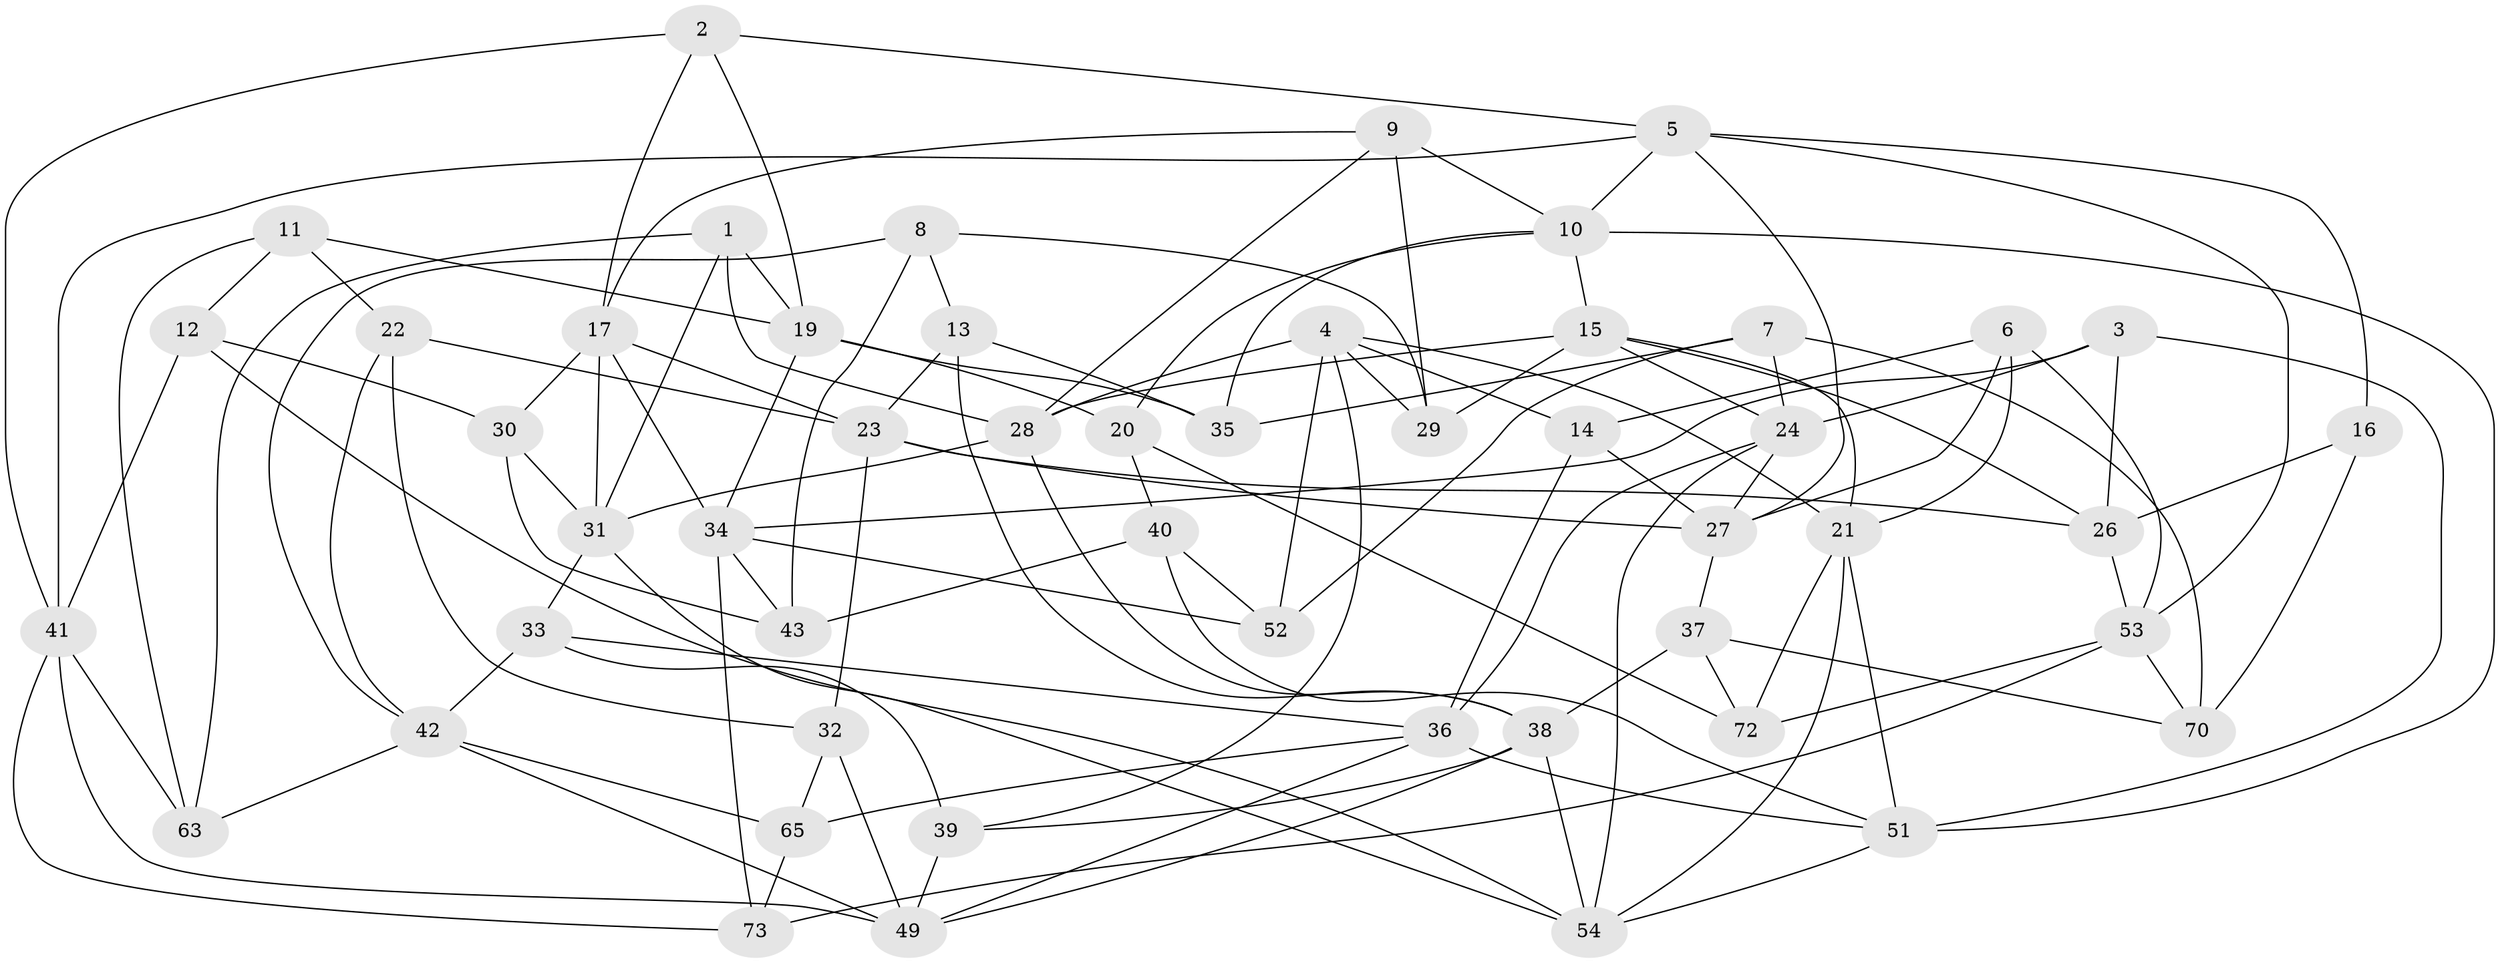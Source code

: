 // original degree distribution, {4: 1.0}
// Generated by graph-tools (version 1.1) at 2025/11/02/27/25 16:11:46]
// undirected, 51 vertices, 123 edges
graph export_dot {
graph [start="1"]
  node [color=gray90,style=filled];
  1;
  2;
  3;
  4 [super="+18"];
  5 [super="+56"];
  6;
  7;
  8;
  9;
  10 [super="+44"];
  11;
  12;
  13;
  14;
  15 [super="+68"];
  16;
  17 [super="+71"];
  19 [super="+61"];
  20;
  21 [super="+64"];
  22;
  23 [super="+67"];
  24 [super="+25"];
  26 [super="+47"];
  27 [super="+50"];
  28 [super="+57"];
  29;
  30;
  31 [super="+55"];
  32;
  33;
  34 [super="+66"];
  35;
  36 [super="+48"];
  37;
  38 [super="+46"];
  39;
  40;
  41 [super="+45"];
  42 [super="+59"];
  43;
  49 [super="+62"];
  51 [super="+69"];
  52;
  53 [super="+60"];
  54 [super="+58"];
  63;
  65;
  70;
  72;
  73;
  1 -- 19;
  1 -- 63;
  1 -- 31;
  1 -- 28;
  2 -- 17;
  2 -- 41;
  2 -- 19;
  2 -- 5;
  3 -- 34;
  3 -- 51;
  3 -- 24;
  3 -- 26;
  4 -- 52;
  4 -- 21;
  4 -- 14;
  4 -- 29;
  4 -- 28;
  4 -- 39;
  5 -- 16;
  5 -- 10;
  5 -- 41;
  5 -- 53;
  5 -- 27;
  6 -- 27;
  6 -- 53;
  6 -- 21;
  6 -- 14;
  7 -- 70;
  7 -- 52;
  7 -- 24;
  7 -- 35;
  8 -- 43;
  8 -- 29;
  8 -- 13;
  8 -- 42;
  9 -- 29;
  9 -- 10;
  9 -- 17;
  9 -- 28;
  10 -- 20;
  10 -- 35;
  10 -- 15;
  10 -- 51;
  11 -- 22;
  11 -- 19;
  11 -- 12;
  11 -- 63;
  12 -- 54;
  12 -- 30;
  12 -- 41;
  13 -- 23;
  13 -- 35;
  13 -- 38;
  14 -- 27;
  14 -- 36;
  15 -- 29;
  15 -- 24;
  15 -- 26;
  15 -- 28;
  15 -- 21;
  16 -- 70;
  16 -- 26 [weight=2];
  17 -- 30;
  17 -- 34;
  17 -- 31;
  17 -- 23;
  19 -- 20;
  19 -- 35;
  19 -- 34;
  20 -- 40;
  20 -- 72;
  21 -- 72;
  21 -- 51;
  21 -- 54;
  22 -- 32;
  22 -- 23;
  22 -- 42;
  23 -- 32;
  23 -- 26;
  23 -- 27;
  24 -- 36;
  24 -- 54;
  24 -- 27;
  26 -- 53;
  27 -- 37;
  28 -- 31;
  28 -- 38;
  30 -- 31;
  30 -- 43;
  31 -- 33;
  31 -- 54;
  32 -- 49;
  32 -- 65;
  33 -- 36;
  33 -- 39;
  33 -- 42;
  34 -- 73;
  34 -- 43;
  34 -- 52;
  36 -- 65;
  36 -- 49;
  36 -- 51;
  37 -- 72;
  37 -- 70;
  37 -- 38;
  38 -- 54;
  38 -- 49;
  38 -- 39;
  39 -- 49;
  40 -- 52;
  40 -- 43;
  40 -- 51;
  41 -- 73;
  41 -- 63;
  41 -- 49;
  42 -- 65;
  42 -- 49;
  42 -- 63;
  51 -- 54;
  53 -- 70;
  53 -- 73;
  53 -- 72;
  65 -- 73;
}
